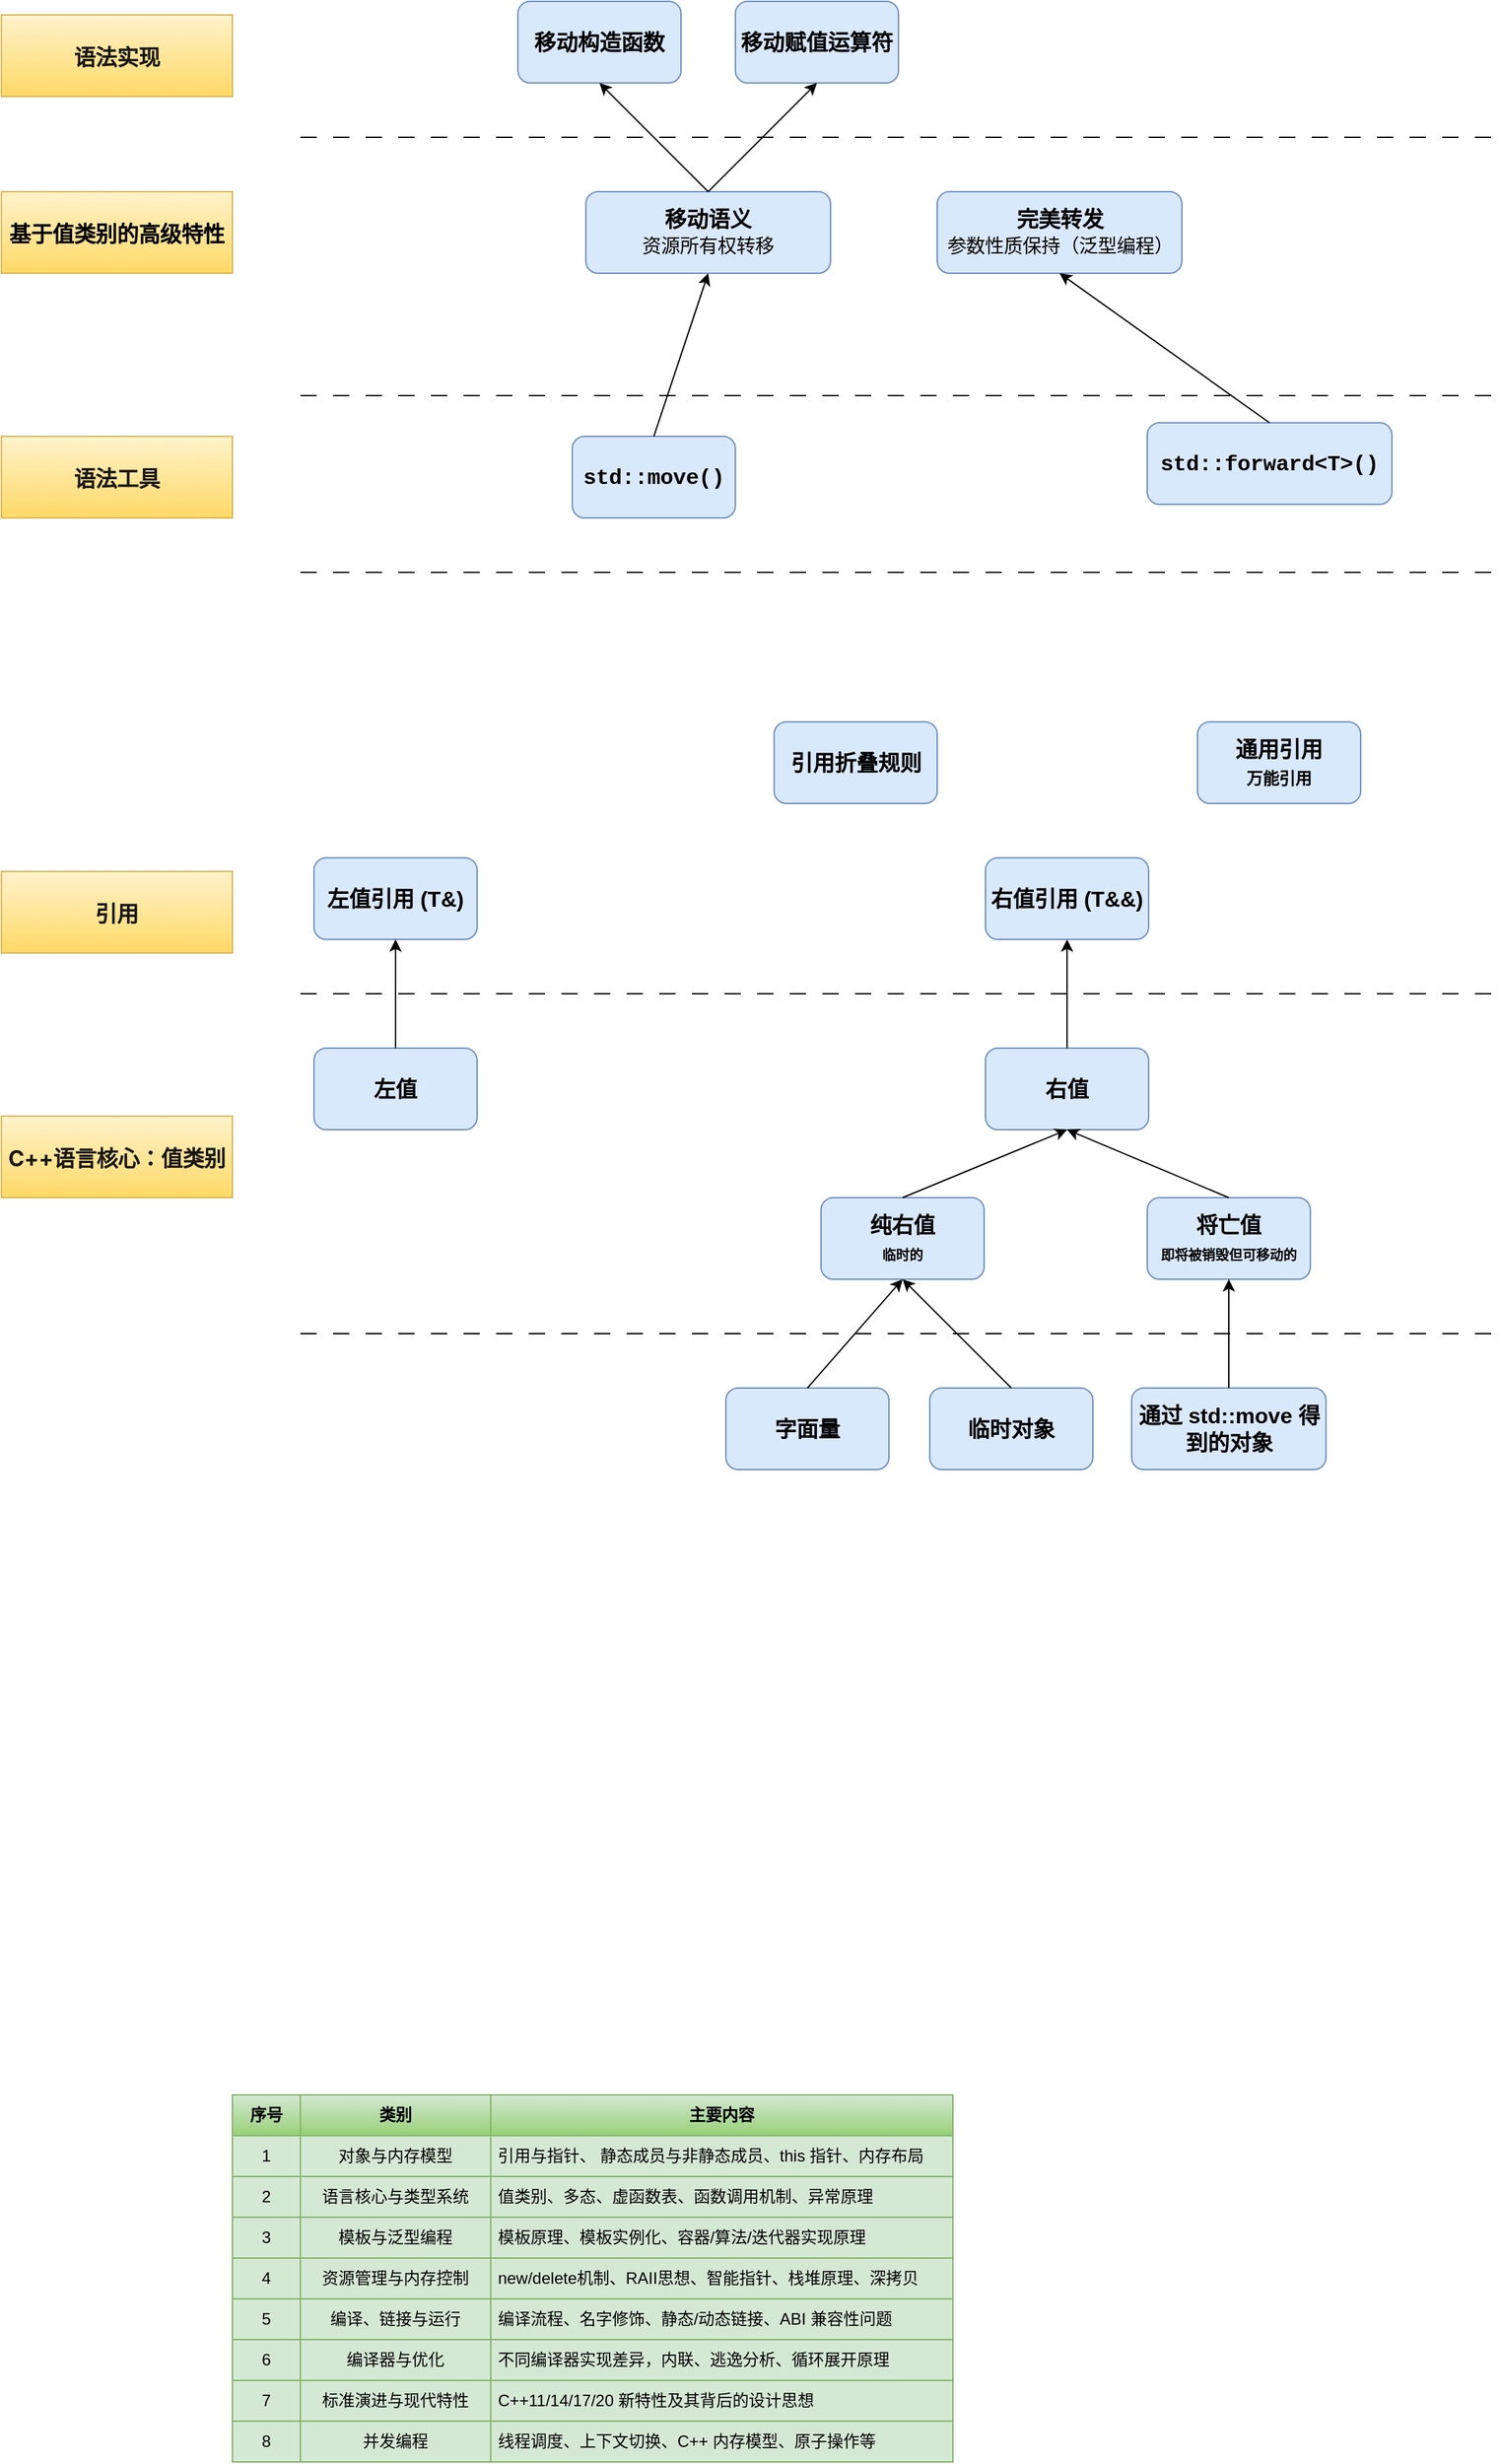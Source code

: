 <mxfile version="28.1.2">
  <diagram name="第 1 页" id="nJH9qGkchorVnbPcMWSl">
    <mxGraphModel dx="1128" dy="1257" grid="1" gridSize="10" guides="1" tooltips="1" connect="1" arrows="1" fold="1" page="0" pageScale="1" pageWidth="827" pageHeight="1169" math="0" shadow="0">
      <root>
        <mxCell id="0" />
        <mxCell id="1" parent="0" />
        <mxCell id="wIsJc7n_yPizJER-kU21-1" value="左值" style="rounded=1;whiteSpace=wrap;html=1;fillColor=#dae8fc;strokeColor=#6c8ebf;fontSize=16;fontStyle=1" vertex="1" parent="1">
          <mxGeometry x="130" y="300" width="120" height="60" as="geometry" />
        </mxCell>
        <mxCell id="wIsJc7n_yPizJER-kU21-2" value="右值" style="rounded=1;whiteSpace=wrap;html=1;fillColor=#dae8fc;strokeColor=#6c8ebf;fontSize=16;fontStyle=1" vertex="1" parent="1">
          <mxGeometry x="624" y="300" width="120" height="60" as="geometry" />
        </mxCell>
        <mxCell id="wIsJc7n_yPizJER-kU21-3" value="将亡值&lt;div&gt;&lt;font style=&quot;font-size: 10px;&quot;&gt;即将被销毁但可移动的&lt;/font&gt;&lt;/div&gt;" style="rounded=1;whiteSpace=wrap;html=1;fillColor=#dae8fc;strokeColor=#6c8ebf;fontSize=16;fontStyle=1" vertex="1" parent="1">
          <mxGeometry x="743" y="410" width="120" height="60" as="geometry" />
        </mxCell>
        <mxCell id="wIsJc7n_yPizJER-kU21-4" value="纯右值&lt;br&gt;&lt;font style=&quot;font-size: 10px;&quot;&gt;临时的&lt;/font&gt;" style="rounded=1;whiteSpace=wrap;html=1;fillColor=#dae8fc;strokeColor=#6c8ebf;fontSize=16;fontStyle=1" vertex="1" parent="1">
          <mxGeometry x="503" y="410" width="120" height="60" as="geometry" />
        </mxCell>
        <mxCell id="wIsJc7n_yPizJER-kU21-5" value="&lt;h3 style=&quot;border: 0px; font-variant-numeric: inherit; font-variant-east-asian: inherit; font-variant-alternates: inherit; font-variant-position: inherit; font-variant-emoji: inherit; font-stretch: inherit; font-size: 16px; line-height: 1.25; font-family: &amp;quot;PingFang SC&amp;quot;, -apple-system, &amp;quot;system-ui&amp;quot;, &amp;quot;Segoe UI&amp;quot;, Roboto, Ubuntu, &amp;quot;Helvetica Neue&amp;quot;, Helvetica, Arial, &amp;quot;Hiragino Sans GB&amp;quot;, &amp;quot;Microsoft YaHei UI&amp;quot;, &amp;quot;Microsoft YaHei&amp;quot;, &amp;quot;Source Han Sans CN&amp;quot;, sans-serif; font-optical-sizing: inherit; font-size-adjust: inherit; font-kerning: inherit; font-feature-settings: inherit; font-variation-settings: inherit; margin: 16px 0px; padding: 0px; vertical-align: baseline; color: rgba(0, 0, 0, 0.9); letter-spacing: -0.16px; text-align: start;&quot;&gt;&lt;span style=&quot;border: 0px; font-style: inherit; font-variant: inherit; font-stretch: inherit; font-size: inherit; line-height: inherit; font-family: inherit; font-optical-sizing: inherit; font-size-adjust: inherit; font-kerning: inherit; font-feature-settings: inherit; font-variation-settings: inherit; margin: 0px; padding: 0px; vertical-align: baseline;&quot;&gt;C++语言核心：值类别&lt;/span&gt;&lt;/h3&gt;" style="text;html=1;align=center;verticalAlign=middle;whiteSpace=wrap;rounded=0;fillColor=#fff2cc;strokeColor=#d6b656;gradientColor=#ffd966;" vertex="1" parent="1">
          <mxGeometry x="-100" y="350" width="170" height="60" as="geometry" />
        </mxCell>
        <mxCell id="wIsJc7n_yPizJER-kU21-6" value="" style="endArrow=none;html=1;rounded=0;dashed=1;dashPattern=12 12;" edge="1" parent="1">
          <mxGeometry width="50" height="50" relative="1" as="geometry">
            <mxPoint x="120" y="260" as="sourcePoint" />
            <mxPoint x="1000" y="260" as="targetPoint" />
          </mxGeometry>
        </mxCell>
        <mxCell id="wIsJc7n_yPizJER-kU21-7" value="左值引用 (T&amp;amp;)" style="rounded=1;whiteSpace=wrap;html=1;fillColor=#dae8fc;strokeColor=#6c8ebf;fontSize=16;fontStyle=1" vertex="1" parent="1">
          <mxGeometry x="130" y="160" width="120" height="60" as="geometry" />
        </mxCell>
        <mxCell id="wIsJc7n_yPizJER-kU21-8" value="右值引用 (T&amp;amp;&amp;amp;)" style="rounded=1;whiteSpace=wrap;html=1;fillColor=#dae8fc;strokeColor=#6c8ebf;fontSize=16;fontStyle=1" vertex="1" parent="1">
          <mxGeometry x="624" y="160" width="120" height="60" as="geometry" />
        </mxCell>
        <mxCell id="wIsJc7n_yPizJER-kU21-9" value="完美转发&lt;br&gt;&lt;span style=&quot;font-family: ui-monospace, SFMono-Regular, &amp;quot;SF Mono&amp;quot;, Menlo, Consolas, &amp;quot;Liberation Mono&amp;quot;, monospace; font-size: 14px; font-weight: 400; letter-spacing: -0.16px; text-align: left; white-space: pre;&quot;&gt;参数性质保持（&lt;/span&gt;&lt;span style=&quot;font-family: ui-monospace, SFMono-Regular, &amp;quot;SF Mono&amp;quot;, Menlo, Consolas, &amp;quot;Liberation Mono&amp;quot;, monospace; font-size: 14px; font-weight: 400; letter-spacing: -0.16px; text-align: left; white-space: pre;&quot;&gt;泛型编程&lt;/span&gt;&lt;span style=&quot;font-family: ui-monospace, SFMono-Regular, &amp;quot;SF Mono&amp;quot;, Menlo, Consolas, &amp;quot;Liberation Mono&amp;quot;, monospace; font-size: 14px; font-weight: 400; letter-spacing: -0.16px; text-align: left; white-space: pre;&quot;&gt;）&lt;/span&gt;" style="rounded=1;whiteSpace=wrap;html=1;fillColor=#dae8fc;strokeColor=#6c8ebf;fontSize=16;fontStyle=1" vertex="1" parent="1">
          <mxGeometry x="588.5" y="-330" width="180" height="60" as="geometry" />
        </mxCell>
        <mxCell id="wIsJc7n_yPizJER-kU21-10" value="移动语义&lt;br&gt;&lt;span style=&quot;font-family: ui-monospace, SFMono-Regular, &amp;quot;SF Mono&amp;quot;, Menlo, Consolas, &amp;quot;Liberation Mono&amp;quot;, monospace; font-size: 14px; font-weight: 400; letter-spacing: -0.16px; text-align: left; white-space: pre;&quot;&gt;资源所有权转移&lt;/span&gt;" style="rounded=1;whiteSpace=wrap;html=1;fillColor=#dae8fc;strokeColor=#6c8ebf;fontSize=16;fontStyle=1" vertex="1" parent="1">
          <mxGeometry x="330" y="-330" width="180" height="60" as="geometry" />
        </mxCell>
        <mxCell id="wIsJc7n_yPizJER-kU21-14" value="临时对象" style="rounded=1;whiteSpace=wrap;html=1;fillColor=#dae8fc;strokeColor=#6c8ebf;fontSize=16;fontStyle=1" vertex="1" parent="1">
          <mxGeometry x="583" y="550" width="120" height="60" as="geometry" />
        </mxCell>
        <mxCell id="wIsJc7n_yPizJER-kU21-15" value="字面量" style="rounded=1;whiteSpace=wrap;html=1;fillColor=#dae8fc;strokeColor=#6c8ebf;fontSize=16;fontStyle=1" vertex="1" parent="1">
          <mxGeometry x="433" y="550" width="120" height="60" as="geometry" />
        </mxCell>
        <mxCell id="wIsJc7n_yPizJER-kU21-16" value="" style="endArrow=classic;html=1;rounded=0;exitX=0.5;exitY=0;exitDx=0;exitDy=0;fontSize=16;fontStyle=1;entryX=0.5;entryY=1;entryDx=0;entryDy=0;" edge="1" parent="1" source="wIsJc7n_yPizJER-kU21-15" target="wIsJc7n_yPizJER-kU21-4">
          <mxGeometry width="50" height="50" relative="1" as="geometry">
            <mxPoint x="553" y="490" as="sourcePoint" />
            <mxPoint x="553" y="580" as="targetPoint" />
          </mxGeometry>
        </mxCell>
        <mxCell id="wIsJc7n_yPizJER-kU21-18" value="" style="endArrow=classic;html=1;rounded=0;exitX=0.5;exitY=0;exitDx=0;exitDy=0;fontSize=16;fontStyle=1;entryX=0.5;entryY=1;entryDx=0;entryDy=0;" edge="1" parent="1" source="wIsJc7n_yPizJER-kU21-14" target="wIsJc7n_yPizJER-kU21-4">
          <mxGeometry width="50" height="50" relative="1" as="geometry">
            <mxPoint x="673" y="610" as="sourcePoint" />
            <mxPoint x="983" y="490" as="targetPoint" />
          </mxGeometry>
        </mxCell>
        <mxCell id="wIsJc7n_yPizJER-kU21-19" value="" style="endArrow=classic;html=1;rounded=0;entryX=0.5;entryY=1;entryDx=0;entryDy=0;exitX=0.5;exitY=0;exitDx=0;exitDy=0;" edge="1" parent="1" source="wIsJc7n_yPizJER-kU21-2" target="wIsJc7n_yPizJER-kU21-8">
          <mxGeometry width="50" height="50" relative="1" as="geometry">
            <mxPoint x="510" y="570" as="sourcePoint" />
            <mxPoint x="530" y="410" as="targetPoint" />
          </mxGeometry>
        </mxCell>
        <mxCell id="wIsJc7n_yPizJER-kU21-22" value="" style="endArrow=none;html=1;rounded=0;dashed=1;dashPattern=12 12;" edge="1" parent="1">
          <mxGeometry width="50" height="50" relative="1" as="geometry">
            <mxPoint x="120" y="-50" as="sourcePoint" />
            <mxPoint x="1000" y="-50" as="targetPoint" />
          </mxGeometry>
        </mxCell>
        <mxCell id="wIsJc7n_yPizJER-kU21-23" value="&lt;h3 style=&quot;border: 0px; font-variant-numeric: inherit; font-variant-east-asian: inherit; font-variant-alternates: inherit; font-variant-position: inherit; font-variant-emoji: inherit; font-stretch: inherit; font-size: 16px; line-height: 1.25; font-family: &amp;quot;PingFang SC&amp;quot;, -apple-system, &amp;quot;system-ui&amp;quot;, &amp;quot;Segoe UI&amp;quot;, Roboto, Ubuntu, &amp;quot;Helvetica Neue&amp;quot;, Helvetica, Arial, &amp;quot;Hiragino Sans GB&amp;quot;, &amp;quot;Microsoft YaHei UI&amp;quot;, &amp;quot;Microsoft YaHei&amp;quot;, &amp;quot;Source Han Sans CN&amp;quot;, sans-serif; font-optical-sizing: inherit; font-size-adjust: inherit; font-kerning: inherit; font-feature-settings: inherit; font-variation-settings: inherit; margin: 16px 0px; padding: 0px; vertical-align: baseline; color: rgba(0, 0, 0, 0.9); letter-spacing: -0.16px; text-align: start;&quot;&gt;&lt;span&gt;引用&lt;/span&gt;&lt;/h3&gt;" style="text;html=1;align=center;verticalAlign=middle;whiteSpace=wrap;rounded=0;fillColor=#fff2cc;strokeColor=#d6b656;gradientColor=#ffd966;" vertex="1" parent="1">
          <mxGeometry x="-100" y="170" width="170" height="60" as="geometry" />
        </mxCell>
        <mxCell id="wIsJc7n_yPizJER-kU21-24" value="" style="endArrow=classic;html=1;rounded=0;entryX=0.5;entryY=1;entryDx=0;entryDy=0;exitX=0.5;exitY=0;exitDx=0;exitDy=0;" edge="1" parent="1" source="wIsJc7n_yPizJER-kU21-1" target="wIsJc7n_yPizJER-kU21-7">
          <mxGeometry width="50" height="50" relative="1" as="geometry">
            <mxPoint x="440" y="290" as="sourcePoint" />
            <mxPoint x="610" y="230" as="targetPoint" />
          </mxGeometry>
        </mxCell>
        <mxCell id="wIsJc7n_yPizJER-kU21-25" value="" style="endArrow=none;html=1;rounded=0;dashed=1;dashPattern=12 12;" edge="1" parent="1">
          <mxGeometry width="50" height="50" relative="1" as="geometry">
            <mxPoint x="120" y="-370" as="sourcePoint" />
            <mxPoint x="1000" y="-370" as="targetPoint" />
          </mxGeometry>
        </mxCell>
        <mxCell id="wIsJc7n_yPizJER-kU21-26" value="移动构造函数" style="rounded=1;whiteSpace=wrap;html=1;fillColor=#dae8fc;strokeColor=#6c8ebf;fontSize=16;fontStyle=1" vertex="1" parent="1">
          <mxGeometry x="280" y="-470" width="120" height="60" as="geometry" />
        </mxCell>
        <mxCell id="wIsJc7n_yPizJER-kU21-27" value="移动赋值运算符" style="rounded=1;whiteSpace=wrap;html=1;fillColor=#dae8fc;strokeColor=#6c8ebf;fontSize=16;fontStyle=1" vertex="1" parent="1">
          <mxGeometry x="440" y="-470" width="120" height="60" as="geometry" />
        </mxCell>
        <mxCell id="wIsJc7n_yPizJER-kU21-28" value="" style="endArrow=classic;html=1;rounded=0;entryX=0.5;entryY=1;entryDx=0;entryDy=0;exitX=0.5;exitY=0;exitDx=0;exitDy=0;" edge="1" parent="1" source="wIsJc7n_yPizJER-kU21-10" target="wIsJc7n_yPizJER-kU21-26">
          <mxGeometry width="50" height="50" relative="1" as="geometry">
            <mxPoint x="560" y="-190" as="sourcePoint" />
            <mxPoint x="470" y="-250" as="targetPoint" />
          </mxGeometry>
        </mxCell>
        <mxCell id="wIsJc7n_yPizJER-kU21-29" value="" style="endArrow=classic;html=1;rounded=0;entryX=0.5;entryY=1;entryDx=0;entryDy=0;exitX=0.5;exitY=0;exitDx=0;exitDy=0;" edge="1" parent="1" source="wIsJc7n_yPizJER-kU21-10" target="wIsJc7n_yPizJER-kU21-27">
          <mxGeometry width="50" height="50" relative="1" as="geometry">
            <mxPoint x="720" y="-250" as="sourcePoint" />
            <mxPoint x="610" y="-330" as="targetPoint" />
          </mxGeometry>
        </mxCell>
        <mxCell id="wIsJc7n_yPizJER-kU21-30" value="&lt;h3 style=&quot;border: 0px; font-variant-numeric: inherit; font-variant-east-asian: inherit; font-variant-alternates: inherit; font-variant-position: inherit; font-variant-emoji: inherit; font-stretch: inherit; font-size: 16px; line-height: 1.25; font-family: &amp;quot;PingFang SC&amp;quot;, -apple-system, &amp;quot;system-ui&amp;quot;, &amp;quot;Segoe UI&amp;quot;, Roboto, Ubuntu, &amp;quot;Helvetica Neue&amp;quot;, Helvetica, Arial, &amp;quot;Hiragino Sans GB&amp;quot;, &amp;quot;Microsoft YaHei UI&amp;quot;, &amp;quot;Microsoft YaHei&amp;quot;, &amp;quot;Source Han Sans CN&amp;quot;, sans-serif; font-optical-sizing: inherit; font-size-adjust: inherit; font-kerning: inherit; font-feature-settings: inherit; font-variation-settings: inherit; margin: 16px 0px; padding: 0px; vertical-align: baseline; color: rgba(0, 0, 0, 0.9); letter-spacing: -0.16px; text-align: start;&quot;&gt;&lt;span style=&quot;color: rgb(0, 0, 0); letter-spacing: -0.16px;&quot;&gt;基于值类别的高级特性&lt;/span&gt;&lt;/h3&gt;" style="text;html=1;align=center;verticalAlign=middle;whiteSpace=wrap;rounded=0;fillColor=#fff2cc;strokeColor=#d6b656;fontStyle=1;gradientColor=#ffd966;" vertex="1" parent="1">
          <mxGeometry x="-100" y="-330" width="170" height="60" as="geometry" />
        </mxCell>
        <mxCell id="wIsJc7n_yPizJER-kU21-31" value="&lt;h3 style=&quot;border: 0px; font-variant-numeric: inherit; font-variant-east-asian: inherit; font-variant-alternates: inherit; font-variant-position: inherit; font-variant-emoji: inherit; font-stretch: inherit; font-size: 16px; line-height: 1.25; font-family: &amp;quot;PingFang SC&amp;quot;, -apple-system, &amp;quot;system-ui&amp;quot;, &amp;quot;Segoe UI&amp;quot;, Roboto, Ubuntu, &amp;quot;Helvetica Neue&amp;quot;, Helvetica, Arial, &amp;quot;Hiragino Sans GB&amp;quot;, &amp;quot;Microsoft YaHei UI&amp;quot;, &amp;quot;Microsoft YaHei&amp;quot;, &amp;quot;Source Han Sans CN&amp;quot;, sans-serif; font-optical-sizing: inherit; font-size-adjust: inherit; font-kerning: inherit; font-feature-settings: inherit; font-variation-settings: inherit; margin: 16px 0px; padding: 0px; vertical-align: baseline; color: rgba(0, 0, 0, 0.9); letter-spacing: -0.16px; text-align: start;&quot;&gt;&lt;span&gt;语法实现&lt;/span&gt;&lt;/h3&gt;" style="text;html=1;align=center;verticalAlign=middle;whiteSpace=wrap;rounded=0;fillColor=#fff2cc;strokeColor=#d6b656;gradientColor=#ffd966;" vertex="1" parent="1">
          <mxGeometry x="-100" y="-460" width="170" height="60" as="geometry" />
        </mxCell>
        <mxCell id="wIsJc7n_yPizJER-kU21-35" value="引用折叠规则" style="rounded=1;whiteSpace=wrap;html=1;fillColor=#dae8fc;strokeColor=#6c8ebf;fontSize=16;fontStyle=1" vertex="1" parent="1">
          <mxGeometry x="468.5" y="60" width="120" height="60" as="geometry" />
        </mxCell>
        <mxCell id="wIsJc7n_yPizJER-kU21-36" value="通用引用&lt;br&gt;&lt;font style=&quot;font-size: 12px;&quot;&gt;万能引用&lt;/font&gt;" style="rounded=1;whiteSpace=wrap;html=1;fillColor=#dae8fc;strokeColor=#6c8ebf;fontSize=16;fontStyle=1" vertex="1" parent="1">
          <mxGeometry x="780" y="60" width="120" height="60" as="geometry" />
        </mxCell>
        <mxCell id="wIsJc7n_yPizJER-kU21-39" value="" style="endArrow=none;html=1;rounded=0;dashed=1;dashPattern=12 12;" edge="1" parent="1">
          <mxGeometry width="50" height="50" relative="1" as="geometry">
            <mxPoint x="120" y="510" as="sourcePoint" />
            <mxPoint x="1000" y="510" as="targetPoint" />
          </mxGeometry>
        </mxCell>
        <mxCell id="wIsJc7n_yPizJER-kU21-40" value="" style="endArrow=classic;html=1;rounded=0;entryX=0.5;entryY=1;entryDx=0;entryDy=0;exitX=0.5;exitY=0;exitDx=0;exitDy=0;" edge="1" parent="1" source="wIsJc7n_yPizJER-kU21-3" target="wIsJc7n_yPizJER-kU21-2">
          <mxGeometry width="50" height="50" relative="1" as="geometry">
            <mxPoint x="660" y="470" as="sourcePoint" />
            <mxPoint x="710" y="420" as="targetPoint" />
          </mxGeometry>
        </mxCell>
        <mxCell id="wIsJc7n_yPizJER-kU21-41" value="" style="endArrow=classic;html=1;rounded=0;entryX=0.5;entryY=1;entryDx=0;entryDy=0;exitX=0.5;exitY=0;exitDx=0;exitDy=0;" edge="1" parent="1" source="wIsJc7n_yPizJER-kU21-4" target="wIsJc7n_yPizJER-kU21-2">
          <mxGeometry width="50" height="50" relative="1" as="geometry">
            <mxPoint x="890" y="430" as="sourcePoint" />
            <mxPoint x="980" y="380" as="targetPoint" />
          </mxGeometry>
        </mxCell>
        <mxCell id="wIsJc7n_yPizJER-kU21-42" value="通过 std::move 得到的对象" style="rounded=1;whiteSpace=wrap;html=1;fillColor=#dae8fc;strokeColor=#6c8ebf;fontSize=16;fontStyle=1" vertex="1" parent="1">
          <mxGeometry x="731.5" y="550" width="143" height="60" as="geometry" />
        </mxCell>
        <mxCell id="wIsJc7n_yPizJER-kU21-43" value="" style="endArrow=classic;html=1;rounded=0;entryX=0.5;entryY=1;entryDx=0;entryDy=0;exitX=0.5;exitY=0;exitDx=0;exitDy=0;" edge="1" parent="1" source="wIsJc7n_yPizJER-kU21-42" target="wIsJc7n_yPizJER-kU21-3">
          <mxGeometry width="50" height="50" relative="1" as="geometry">
            <mxPoint x="653" y="470" as="sourcePoint" />
            <mxPoint x="703" y="420" as="targetPoint" />
          </mxGeometry>
        </mxCell>
        <mxCell id="wIsJc7n_yPizJER-kU21-45" value="" style="endArrow=none;html=1;rounded=0;dashed=1;dashPattern=12 12;" edge="1" parent="1">
          <mxGeometry width="50" height="50" relative="1" as="geometry">
            <mxPoint x="120" y="-180" as="sourcePoint" />
            <mxPoint x="1000" y="-180" as="targetPoint" />
          </mxGeometry>
        </mxCell>
        <mxCell id="wIsJc7n_yPizJER-kU21-46" value="&lt;h3 style=&quot;border: 0px; font-variant-numeric: inherit; font-variant-east-asian: inherit; font-variant-alternates: inherit; font-variant-position: inherit; font-variant-emoji: inherit; font-stretch: inherit; font-size: 16px; line-height: 1.25; font-family: &amp;quot;PingFang SC&amp;quot;, -apple-system, &amp;quot;system-ui&amp;quot;, &amp;quot;Segoe UI&amp;quot;, Roboto, Ubuntu, &amp;quot;Helvetica Neue&amp;quot;, Helvetica, Arial, &amp;quot;Hiragino Sans GB&amp;quot;, &amp;quot;Microsoft YaHei UI&amp;quot;, &amp;quot;Microsoft YaHei&amp;quot;, &amp;quot;Source Han Sans CN&amp;quot;, sans-serif; font-optical-sizing: inherit; font-size-adjust: inherit; font-kerning: inherit; font-feature-settings: inherit; font-variation-settings: inherit; margin: 16px 0px; padding: 0px; vertical-align: baseline; letter-spacing: -0.16px; text-align: start; color: rgba(0, 0, 0, 0.9);&quot;&gt;语法工具&lt;/h3&gt;" style="text;html=1;align=center;verticalAlign=middle;whiteSpace=wrap;rounded=0;fillColor=#fff2cc;strokeColor=#d6b656;fontStyle=1;gradientColor=#ffd966;" vertex="1" parent="1">
          <mxGeometry x="-100" y="-150" width="170" height="60" as="geometry" />
        </mxCell>
        <mxCell id="wIsJc7n_yPizJER-kU21-47" value="&lt;span style=&quot;font-family: ui-monospace, SFMono-Regular, &amp;quot;SF Mono&amp;quot;, Menlo, Consolas, &amp;quot;Liberation Mono&amp;quot;, monospace; letter-spacing: -0.16px; text-align: left; white-space-collapse: break-spaces;&quot;&gt;&lt;font&gt;std::move()&lt;/font&gt;&lt;/span&gt;" style="rounded=1;whiteSpace=wrap;html=1;fillColor=#dae8fc;strokeColor=#6c8ebf;fontSize=16;fontStyle=1" vertex="1" parent="1">
          <mxGeometry x="320" y="-150" width="120" height="60" as="geometry" />
        </mxCell>
        <mxCell id="wIsJc7n_yPizJER-kU21-48" value="&lt;span style=&quot;font-family: ui-monospace, SFMono-Regular, &amp;quot;SF Mono&amp;quot;, Menlo, Consolas, &amp;quot;Liberation Mono&amp;quot;, monospace; letter-spacing: -0.16px; text-align: left; white-space-collapse: break-spaces;&quot;&gt;&lt;font&gt;std::forward&amp;lt;T&amp;gt;()&lt;/font&gt;&lt;/span&gt;" style="rounded=1;whiteSpace=wrap;html=1;fillColor=#dae8fc;strokeColor=#6c8ebf;fontSize=16;fontStyle=1" vertex="1" parent="1">
          <mxGeometry x="743" y="-160" width="180" height="60" as="geometry" />
        </mxCell>
        <mxCell id="wIsJc7n_yPizJER-kU21-51" value="" style="endArrow=classic;html=1;rounded=0;entryX=0.5;entryY=1;entryDx=0;entryDy=0;exitX=0.5;exitY=0;exitDx=0;exitDy=0;" edge="1" parent="1" source="wIsJc7n_yPizJER-kU21-48" target="wIsJc7n_yPizJER-kU21-9">
          <mxGeometry width="50" height="50" relative="1" as="geometry">
            <mxPoint x="971" as="sourcePoint" />
            <mxPoint x="930" y="-250" as="targetPoint" />
          </mxGeometry>
        </mxCell>
        <mxCell id="wIsJc7n_yPizJER-kU21-52" value="" style="endArrow=classic;html=1;rounded=0;entryX=0.5;entryY=1;entryDx=0;entryDy=0;exitX=0.5;exitY=0;exitDx=0;exitDy=0;" edge="1" parent="1" source="wIsJc7n_yPizJER-kU21-47" target="wIsJc7n_yPizJER-kU21-10">
          <mxGeometry width="50" height="50" relative="1" as="geometry">
            <mxPoint x="460" y="-40" as="sourcePoint" />
            <mxPoint x="510" y="-90" as="targetPoint" />
          </mxGeometry>
        </mxCell>
        <mxCell id="wIsJc7n_yPizJER-kU21-53" value="对象与内存模型" style="rounded=0;whiteSpace=wrap;html=1;fillColor=#d5e8d4;strokeColor=#82b366;" vertex="1" parent="1">
          <mxGeometry x="120" y="1100" width="140" height="30" as="geometry" />
        </mxCell>
        <mxCell id="wIsJc7n_yPizJER-kU21-54" value="语言核心与类型系统" style="rounded=0;whiteSpace=wrap;html=1;fillColor=#d5e8d4;strokeColor=#82b366;" vertex="1" parent="1">
          <mxGeometry x="120" y="1130" width="140" height="30" as="geometry" />
        </mxCell>
        <mxCell id="wIsJc7n_yPizJER-kU21-55" value="资源管理与内存控制" style="rounded=0;whiteSpace=wrap;html=1;fillColor=#d5e8d4;strokeColor=#82b366;" vertex="1" parent="1">
          <mxGeometry x="120" y="1190" width="140" height="30" as="geometry" />
        </mxCell>
        <mxCell id="wIsJc7n_yPizJER-kU21-56" value="编译、链接与运行" style="rounded=0;whiteSpace=wrap;html=1;fillColor=#d5e8d4;strokeColor=#82b366;" vertex="1" parent="1">
          <mxGeometry x="120" y="1220" width="140" height="30" as="geometry" />
        </mxCell>
        <mxCell id="wIsJc7n_yPizJER-kU21-57" value="&amp;nbsp;引用与指针、&amp;nbsp;静态成员与非静态成员、this 指针、内存布局" style="rounded=0;whiteSpace=wrap;html=1;align=left;fillColor=#d5e8d4;strokeColor=#82b366;" vertex="1" parent="1">
          <mxGeometry x="260" y="1100" width="340" height="30" as="geometry" />
        </mxCell>
        <mxCell id="wIsJc7n_yPizJER-kU21-58" value="&amp;nbsp;值类别、多态、虚函数表、函数调用机制、异常原理" style="rounded=0;whiteSpace=wrap;html=1;align=left;fillColor=#d5e8d4;strokeColor=#82b366;" vertex="1" parent="1">
          <mxGeometry x="260" y="1130" width="340" height="30" as="geometry" />
        </mxCell>
        <mxCell id="wIsJc7n_yPizJER-kU21-59" value="&amp;nbsp;new/delete机制、RAII思想、智能指针、栈堆原理、深拷贝" style="rounded=0;whiteSpace=wrap;html=1;align=left;fillColor=#d5e8d4;strokeColor=#82b366;" vertex="1" parent="1">
          <mxGeometry x="260" y="1190" width="340" height="30" as="geometry" />
        </mxCell>
        <mxCell id="wIsJc7n_yPizJER-kU21-60" value="&amp;nbsp;编译流程、名字修饰、静态/动态链接、ABI 兼容性问题" style="rounded=0;whiteSpace=wrap;html=1;align=left;fillColor=#d5e8d4;strokeColor=#82b366;" vertex="1" parent="1">
          <mxGeometry x="260" y="1220" width="340" height="30" as="geometry" />
        </mxCell>
        <mxCell id="wIsJc7n_yPizJER-kU21-61" value="类别" style="rounded=0;whiteSpace=wrap;html=1;fillColor=#d5e8d4;strokeColor=#82b366;gradientColor=#97d077;fontStyle=1" vertex="1" parent="1">
          <mxGeometry x="120" y="1070" width="140" height="30" as="geometry" />
        </mxCell>
        <mxCell id="wIsJc7n_yPizJER-kU21-62" value="主要内容" style="rounded=0;whiteSpace=wrap;html=1;fillColor=#d5e8d4;strokeColor=#82b366;align=center;gradientColor=#97d077;fontStyle=1" vertex="1" parent="1">
          <mxGeometry x="260" y="1070" width="340" height="30" as="geometry" />
        </mxCell>
        <mxCell id="wIsJc7n_yPizJER-kU21-63" value="1" style="rounded=0;whiteSpace=wrap;html=1;fillColor=#d5e8d4;strokeColor=#82b366;" vertex="1" parent="1">
          <mxGeometry x="70" y="1100" width="50" height="30" as="geometry" />
        </mxCell>
        <mxCell id="wIsJc7n_yPizJER-kU21-64" value="2" style="rounded=0;whiteSpace=wrap;html=1;fillColor=#d5e8d4;strokeColor=#82b366;" vertex="1" parent="1">
          <mxGeometry x="70" y="1130" width="50" height="30" as="geometry" />
        </mxCell>
        <mxCell id="wIsJc7n_yPizJER-kU21-65" value="4" style="rounded=0;whiteSpace=wrap;html=1;fillColor=#d5e8d4;strokeColor=#82b366;" vertex="1" parent="1">
          <mxGeometry x="70" y="1190" width="50" height="30" as="geometry" />
        </mxCell>
        <mxCell id="wIsJc7n_yPizJER-kU21-66" value="5" style="rounded=0;whiteSpace=wrap;html=1;fillColor=#d5e8d4;strokeColor=#82b366;" vertex="1" parent="1">
          <mxGeometry x="70" y="1220" width="50" height="30" as="geometry" />
        </mxCell>
        <mxCell id="wIsJc7n_yPizJER-kU21-67" value="序号" style="rounded=0;whiteSpace=wrap;html=1;fillColor=#d5e8d4;strokeColor=#82b366;gradientColor=#97d077;fontStyle=1" vertex="1" parent="1">
          <mxGeometry x="70" y="1070" width="50" height="30" as="geometry" />
        </mxCell>
        <mxCell id="wIsJc7n_yPizJER-kU21-68" value="标准演进与现代特性" style="rounded=0;whiteSpace=wrap;html=1;fillColor=#d5e8d4;strokeColor=#82b366;" vertex="1" parent="1">
          <mxGeometry x="120" y="1280" width="140" height="30" as="geometry" />
        </mxCell>
        <mxCell id="wIsJc7n_yPizJER-kU21-69" value="&amp;nbsp;C++11/14/17/20 新特性及其背后的设计思想" style="rounded=0;whiteSpace=wrap;html=1;align=left;fillColor=#d5e8d4;strokeColor=#82b366;" vertex="1" parent="1">
          <mxGeometry x="260" y="1280" width="340" height="30" as="geometry" />
        </mxCell>
        <mxCell id="wIsJc7n_yPizJER-kU21-70" value="7" style="rounded=0;whiteSpace=wrap;html=1;fillColor=#d5e8d4;strokeColor=#82b366;" vertex="1" parent="1">
          <mxGeometry x="70" y="1280" width="50" height="30" as="geometry" />
        </mxCell>
        <mxCell id="wIsJc7n_yPizJER-kU21-71" value="模板与泛型编程" style="rounded=0;whiteSpace=wrap;html=1;fillColor=#d5e8d4;strokeColor=#82b366;" vertex="1" parent="1">
          <mxGeometry x="120" y="1160" width="140" height="30" as="geometry" />
        </mxCell>
        <mxCell id="wIsJc7n_yPizJER-kU21-72" value="&amp;nbsp;模板原理、模板实例化、容器/算法/迭代器实现原理" style="rounded=0;whiteSpace=wrap;html=1;align=left;fillColor=#d5e8d4;strokeColor=#82b366;" vertex="1" parent="1">
          <mxGeometry x="260" y="1160" width="340" height="30" as="geometry" />
        </mxCell>
        <mxCell id="wIsJc7n_yPizJER-kU21-73" value="3" style="rounded=0;whiteSpace=wrap;html=1;fillColor=#d5e8d4;strokeColor=#82b366;" vertex="1" parent="1">
          <mxGeometry x="70" y="1160" width="50" height="30" as="geometry" />
        </mxCell>
        <mxCell id="wIsJc7n_yPizJER-kU21-74" value="编译器与优化" style="rounded=0;whiteSpace=wrap;html=1;fillColor=#d5e8d4;strokeColor=#82b366;" vertex="1" parent="1">
          <mxGeometry x="120" y="1250" width="140" height="30" as="geometry" />
        </mxCell>
        <mxCell id="wIsJc7n_yPizJER-kU21-75" value="&amp;nbsp;不同编译器实现差异，内联、逃逸分析、循环展开原理" style="rounded=0;whiteSpace=wrap;html=1;align=left;fillColor=#d5e8d4;strokeColor=#82b366;" vertex="1" parent="1">
          <mxGeometry x="260" y="1250" width="340" height="30" as="geometry" />
        </mxCell>
        <mxCell id="wIsJc7n_yPizJER-kU21-76" value="6" style="rounded=0;whiteSpace=wrap;html=1;fillColor=#d5e8d4;strokeColor=#82b366;" vertex="1" parent="1">
          <mxGeometry x="70" y="1250" width="50" height="30" as="geometry" />
        </mxCell>
        <mxCell id="wIsJc7n_yPizJER-kU21-77" value="并发编程" style="rounded=0;whiteSpace=wrap;html=1;fillColor=#d5e8d4;strokeColor=#82b366;" vertex="1" parent="1">
          <mxGeometry x="120" y="1310" width="140" height="30" as="geometry" />
        </mxCell>
        <mxCell id="wIsJc7n_yPizJER-kU21-78" value="&amp;nbsp;线程调度、上下文切换、C++ 内存模型、原子操作等" style="rounded=0;whiteSpace=wrap;html=1;align=left;fillColor=#d5e8d4;strokeColor=#82b366;" vertex="1" parent="1">
          <mxGeometry x="260" y="1310" width="340" height="30" as="geometry" />
        </mxCell>
        <mxCell id="wIsJc7n_yPizJER-kU21-79" value="8" style="rounded=0;whiteSpace=wrap;html=1;fillColor=#d5e8d4;strokeColor=#82b366;" vertex="1" parent="1">
          <mxGeometry x="70" y="1310" width="50" height="30" as="geometry" />
        </mxCell>
      </root>
    </mxGraphModel>
  </diagram>
</mxfile>
